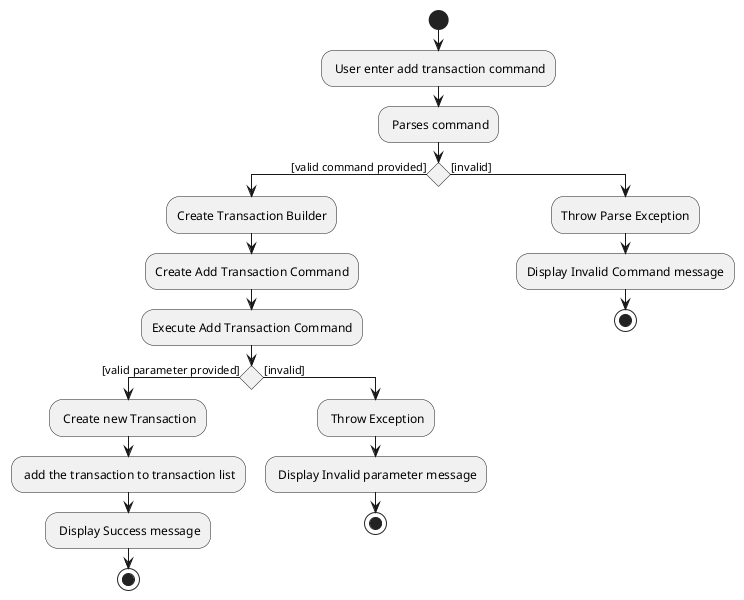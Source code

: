 @startuml
start
: User enter add transaction command;

: Parses command;

if () then ([valid command provided])
  :Create Transaction Builder;
  :Create Add Transaction Command;
  :Execute Add Transaction Command;
  if () then ([valid parameter provided])
  : Create new Transaction;
  : add the transaction to transaction list;
  : Display Success message;
  stop
  else ([invalid])
   : Throw Exception;
   : Display Invalid parameter message;
   stop
  endif
else ([invalid])
  :Throw Parse Exception;
  :Display Invalid Command message;
  stop

endif
@enduml
